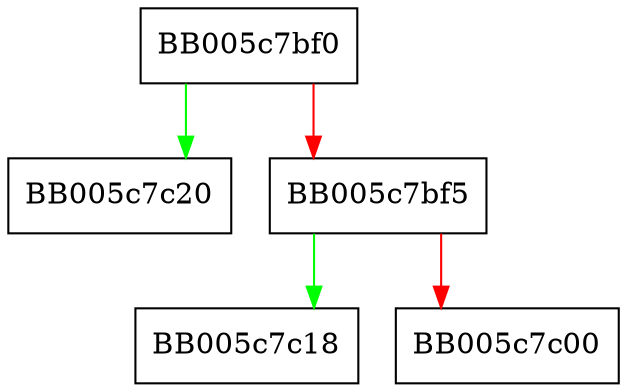 digraph EVP_KEYEXCH_gettable_ctx_params {
  node [shape="box"];
  graph [splines=ortho];
  BB005c7bf0 -> BB005c7c20 [color="green"];
  BB005c7bf0 -> BB005c7bf5 [color="red"];
  BB005c7bf5 -> BB005c7c18 [color="green"];
  BB005c7bf5 -> BB005c7c00 [color="red"];
}